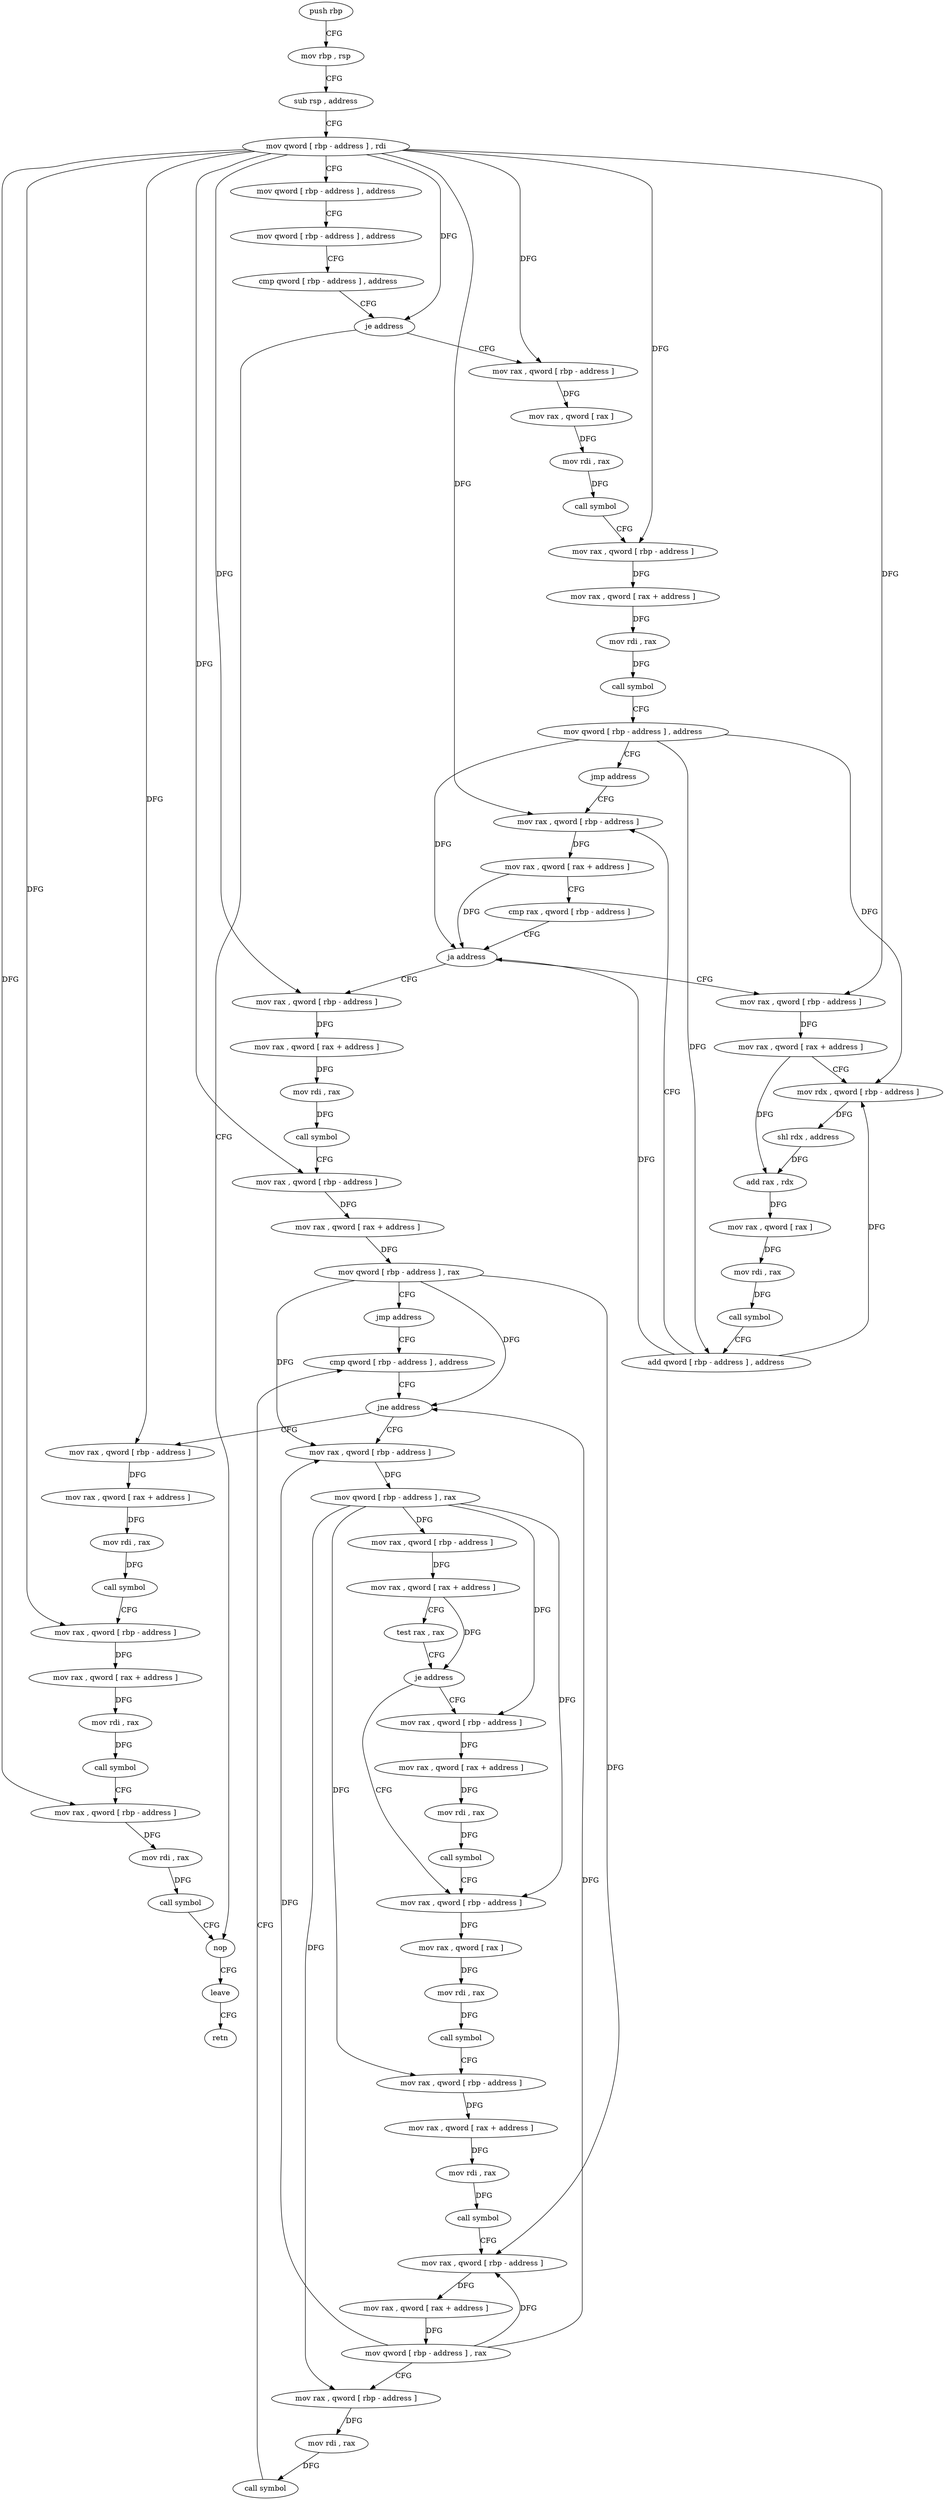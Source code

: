 digraph "func" {
"101009" [label = "push rbp" ]
"101010" [label = "mov rbp , rsp" ]
"101013" [label = "sub rsp , address" ]
"101017" [label = "mov qword [ rbp - address ] , rdi" ]
"101021" [label = "mov qword [ rbp - address ] , address" ]
"101029" [label = "mov qword [ rbp - address ] , address" ]
"101037" [label = "cmp qword [ rbp - address ] , address" ]
"101042" [label = "je address" ]
"101311" [label = "nop" ]
"101048" [label = "mov rax , qword [ rbp - address ]" ]
"101312" [label = "leave" ]
"101313" [label = "retn" ]
"101052" [label = "mov rax , qword [ rax ]" ]
"101055" [label = "mov rdi , rax" ]
"101058" [label = "call symbol" ]
"101063" [label = "mov rax , qword [ rbp - address ]" ]
"101067" [label = "mov rax , qword [ rax + address ]" ]
"101071" [label = "mov rdi , rax" ]
"101074" [label = "call symbol" ]
"101079" [label = "mov qword [ rbp - address ] , address" ]
"101087" [label = "jmp address" ]
"101124" [label = "mov rax , qword [ rbp - address ]" ]
"101128" [label = "mov rax , qword [ rax + address ]" ]
"101132" [label = "cmp rax , qword [ rbp - address ]" ]
"101136" [label = "ja address" ]
"101089" [label = "mov rax , qword [ rbp - address ]" ]
"101138" [label = "mov rax , qword [ rbp - address ]" ]
"101093" [label = "mov rax , qword [ rax + address ]" ]
"101097" [label = "mov rdx , qword [ rbp - address ]" ]
"101101" [label = "shl rdx , address" ]
"101105" [label = "add rax , rdx" ]
"101108" [label = "mov rax , qword [ rax ]" ]
"101111" [label = "mov rdi , rax" ]
"101114" [label = "call symbol" ]
"101119" [label = "add qword [ rbp - address ] , address" ]
"101142" [label = "mov rax , qword [ rax + address ]" ]
"101146" [label = "mov rdi , rax" ]
"101149" [label = "call symbol" ]
"101154" [label = "mov rax , qword [ rbp - address ]" ]
"101158" [label = "mov rax , qword [ rax + address ]" ]
"101162" [label = "mov qword [ rbp - address ] , rax" ]
"101166" [label = "jmp address" ]
"101260" [label = "cmp qword [ rbp - address ] , address" ]
"101265" [label = "jne address" ]
"101168" [label = "mov rax , qword [ rbp - address ]" ]
"101267" [label = "mov rax , qword [ rbp - address ]" ]
"101172" [label = "mov qword [ rbp - address ] , rax" ]
"101176" [label = "mov rax , qword [ rbp - address ]" ]
"101180" [label = "mov rax , qword [ rax + address ]" ]
"101184" [label = "test rax , rax" ]
"101187" [label = "je address" ]
"101205" [label = "mov rax , qword [ rbp - address ]" ]
"101189" [label = "mov rax , qword [ rbp - address ]" ]
"101271" [label = "mov rax , qword [ rax + address ]" ]
"101275" [label = "mov rdi , rax" ]
"101278" [label = "call symbol" ]
"101283" [label = "mov rax , qword [ rbp - address ]" ]
"101287" [label = "mov rax , qword [ rax + address ]" ]
"101291" [label = "mov rdi , rax" ]
"101294" [label = "call symbol" ]
"101299" [label = "mov rax , qword [ rbp - address ]" ]
"101303" [label = "mov rdi , rax" ]
"101306" [label = "call symbol" ]
"101209" [label = "mov rax , qword [ rax ]" ]
"101212" [label = "mov rdi , rax" ]
"101215" [label = "call symbol" ]
"101220" [label = "mov rax , qword [ rbp - address ]" ]
"101224" [label = "mov rax , qword [ rax + address ]" ]
"101228" [label = "mov rdi , rax" ]
"101231" [label = "call symbol" ]
"101236" [label = "mov rax , qword [ rbp - address ]" ]
"101240" [label = "mov rax , qword [ rax + address ]" ]
"101244" [label = "mov qword [ rbp - address ] , rax" ]
"101248" [label = "mov rax , qword [ rbp - address ]" ]
"101252" [label = "mov rdi , rax" ]
"101255" [label = "call symbol" ]
"101193" [label = "mov rax , qword [ rax + address ]" ]
"101197" [label = "mov rdi , rax" ]
"101200" [label = "call symbol" ]
"101009" -> "101010" [ label = "CFG" ]
"101010" -> "101013" [ label = "CFG" ]
"101013" -> "101017" [ label = "CFG" ]
"101017" -> "101021" [ label = "CFG" ]
"101017" -> "101042" [ label = "DFG" ]
"101017" -> "101048" [ label = "DFG" ]
"101017" -> "101063" [ label = "DFG" ]
"101017" -> "101124" [ label = "DFG" ]
"101017" -> "101089" [ label = "DFG" ]
"101017" -> "101138" [ label = "DFG" ]
"101017" -> "101154" [ label = "DFG" ]
"101017" -> "101267" [ label = "DFG" ]
"101017" -> "101283" [ label = "DFG" ]
"101017" -> "101299" [ label = "DFG" ]
"101021" -> "101029" [ label = "CFG" ]
"101029" -> "101037" [ label = "CFG" ]
"101037" -> "101042" [ label = "CFG" ]
"101042" -> "101311" [ label = "CFG" ]
"101042" -> "101048" [ label = "CFG" ]
"101311" -> "101312" [ label = "CFG" ]
"101048" -> "101052" [ label = "DFG" ]
"101312" -> "101313" [ label = "CFG" ]
"101052" -> "101055" [ label = "DFG" ]
"101055" -> "101058" [ label = "DFG" ]
"101058" -> "101063" [ label = "CFG" ]
"101063" -> "101067" [ label = "DFG" ]
"101067" -> "101071" [ label = "DFG" ]
"101071" -> "101074" [ label = "DFG" ]
"101074" -> "101079" [ label = "CFG" ]
"101079" -> "101087" [ label = "CFG" ]
"101079" -> "101136" [ label = "DFG" ]
"101079" -> "101097" [ label = "DFG" ]
"101079" -> "101119" [ label = "DFG" ]
"101087" -> "101124" [ label = "CFG" ]
"101124" -> "101128" [ label = "DFG" ]
"101128" -> "101132" [ label = "CFG" ]
"101128" -> "101136" [ label = "DFG" ]
"101132" -> "101136" [ label = "CFG" ]
"101136" -> "101089" [ label = "CFG" ]
"101136" -> "101138" [ label = "CFG" ]
"101089" -> "101093" [ label = "DFG" ]
"101138" -> "101142" [ label = "DFG" ]
"101093" -> "101097" [ label = "CFG" ]
"101093" -> "101105" [ label = "DFG" ]
"101097" -> "101101" [ label = "DFG" ]
"101101" -> "101105" [ label = "DFG" ]
"101105" -> "101108" [ label = "DFG" ]
"101108" -> "101111" [ label = "DFG" ]
"101111" -> "101114" [ label = "DFG" ]
"101114" -> "101119" [ label = "CFG" ]
"101119" -> "101124" [ label = "CFG" ]
"101119" -> "101136" [ label = "DFG" ]
"101119" -> "101097" [ label = "DFG" ]
"101142" -> "101146" [ label = "DFG" ]
"101146" -> "101149" [ label = "DFG" ]
"101149" -> "101154" [ label = "CFG" ]
"101154" -> "101158" [ label = "DFG" ]
"101158" -> "101162" [ label = "DFG" ]
"101162" -> "101166" [ label = "CFG" ]
"101162" -> "101265" [ label = "DFG" ]
"101162" -> "101168" [ label = "DFG" ]
"101162" -> "101236" [ label = "DFG" ]
"101166" -> "101260" [ label = "CFG" ]
"101260" -> "101265" [ label = "CFG" ]
"101265" -> "101168" [ label = "CFG" ]
"101265" -> "101267" [ label = "CFG" ]
"101168" -> "101172" [ label = "DFG" ]
"101267" -> "101271" [ label = "DFG" ]
"101172" -> "101176" [ label = "DFG" ]
"101172" -> "101205" [ label = "DFG" ]
"101172" -> "101220" [ label = "DFG" ]
"101172" -> "101248" [ label = "DFG" ]
"101172" -> "101189" [ label = "DFG" ]
"101176" -> "101180" [ label = "DFG" ]
"101180" -> "101184" [ label = "CFG" ]
"101180" -> "101187" [ label = "DFG" ]
"101184" -> "101187" [ label = "CFG" ]
"101187" -> "101205" [ label = "CFG" ]
"101187" -> "101189" [ label = "CFG" ]
"101205" -> "101209" [ label = "DFG" ]
"101189" -> "101193" [ label = "DFG" ]
"101271" -> "101275" [ label = "DFG" ]
"101275" -> "101278" [ label = "DFG" ]
"101278" -> "101283" [ label = "CFG" ]
"101283" -> "101287" [ label = "DFG" ]
"101287" -> "101291" [ label = "DFG" ]
"101291" -> "101294" [ label = "DFG" ]
"101294" -> "101299" [ label = "CFG" ]
"101299" -> "101303" [ label = "DFG" ]
"101303" -> "101306" [ label = "DFG" ]
"101306" -> "101311" [ label = "CFG" ]
"101209" -> "101212" [ label = "DFG" ]
"101212" -> "101215" [ label = "DFG" ]
"101215" -> "101220" [ label = "CFG" ]
"101220" -> "101224" [ label = "DFG" ]
"101224" -> "101228" [ label = "DFG" ]
"101228" -> "101231" [ label = "DFG" ]
"101231" -> "101236" [ label = "CFG" ]
"101236" -> "101240" [ label = "DFG" ]
"101240" -> "101244" [ label = "DFG" ]
"101244" -> "101248" [ label = "CFG" ]
"101244" -> "101265" [ label = "DFG" ]
"101244" -> "101168" [ label = "DFG" ]
"101244" -> "101236" [ label = "DFG" ]
"101248" -> "101252" [ label = "DFG" ]
"101252" -> "101255" [ label = "DFG" ]
"101255" -> "101260" [ label = "CFG" ]
"101193" -> "101197" [ label = "DFG" ]
"101197" -> "101200" [ label = "DFG" ]
"101200" -> "101205" [ label = "CFG" ]
}
